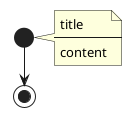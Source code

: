{
  "sha1": "dka8gh6kwzoen3v0is6wx2adorprrzh",
  "insertion": {
    "when": "2024-08-28T16:43:33.565Z",
    "url": "https://github.com/plantuml/plantuml/issues/1871",
    "user": "plantuml@gmail.com"
  }
}
@startuml

start

note right
    title
    ----
    content
end note

stop

@enduml
